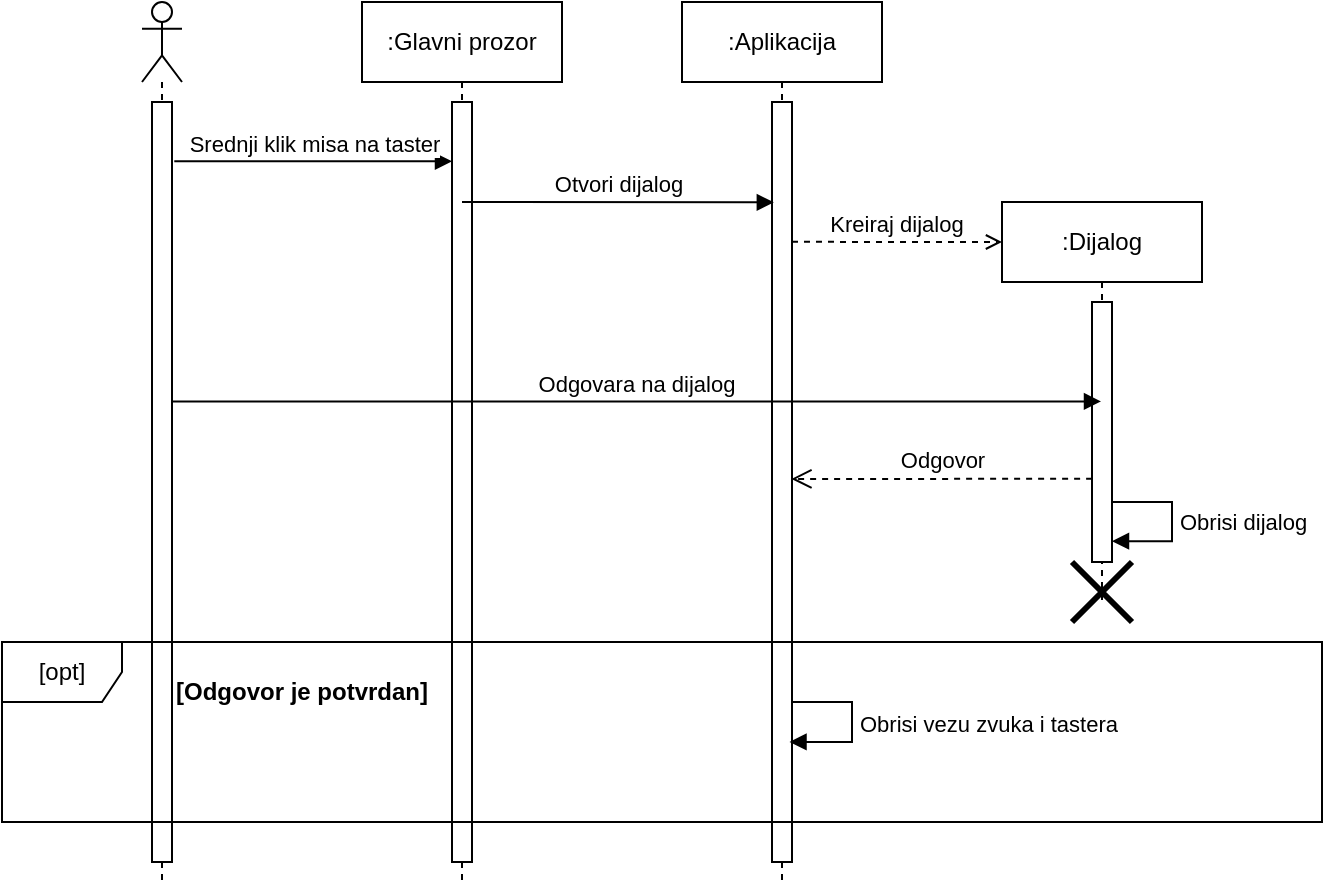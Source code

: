 <mxfile version="20.3.0" type="device"><diagram id="UhDTGvY9k5vbUuF43vKG" name="Page-1"><mxGraphModel dx="742" dy="474" grid="1" gridSize="10" guides="1" tooltips="1" connect="1" arrows="1" fold="1" page="1" pageScale="1" pageWidth="850" pageHeight="1100" math="0" shadow="0"><root><mxCell id="0"/><mxCell id="1" parent="0"/><mxCell id="UJ9157Xs0ou-ifSChH3n-2" value="" style="shape=umlLifeline;participant=umlActor;perimeter=lifelinePerimeter;whiteSpace=wrap;html=1;container=1;collapsible=0;recursiveResize=0;verticalAlign=top;spacingTop=36;outlineConnect=0;" parent="1" vertex="1"><mxGeometry x="90" y="40" width="20" height="440" as="geometry"/></mxCell><mxCell id="UJ9157Xs0ou-ifSChH3n-5" value="" style="html=1;points=[];perimeter=orthogonalPerimeter;" parent="UJ9157Xs0ou-ifSChH3n-2" vertex="1"><mxGeometry x="5" y="50" width="10" height="380" as="geometry"/></mxCell><mxCell id="UJ9157Xs0ou-ifSChH3n-3" value="&lt;div&gt;:Glavni prozor&lt;/div&gt;" style="shape=umlLifeline;perimeter=lifelinePerimeter;whiteSpace=wrap;html=1;container=1;collapsible=0;recursiveResize=0;outlineConnect=0;" parent="1" vertex="1"><mxGeometry x="200" y="40" width="100" height="440" as="geometry"/></mxCell><mxCell id="UJ9157Xs0ou-ifSChH3n-8" value="" style="html=1;points=[];perimeter=orthogonalPerimeter;" parent="UJ9157Xs0ou-ifSChH3n-3" vertex="1"><mxGeometry x="45" y="50" width="10" height="380" as="geometry"/></mxCell><mxCell id="UJ9157Xs0ou-ifSChH3n-4" value="&lt;div&gt;:Aplikacija&lt;/div&gt;" style="shape=umlLifeline;perimeter=lifelinePerimeter;whiteSpace=wrap;html=1;container=1;collapsible=0;recursiveResize=0;outlineConnect=0;" parent="1" vertex="1"><mxGeometry x="360" y="40" width="100" height="440" as="geometry"/></mxCell><mxCell id="UJ9157Xs0ou-ifSChH3n-9" value="" style="html=1;points=[];perimeter=orthogonalPerimeter;" parent="UJ9157Xs0ou-ifSChH3n-4" vertex="1"><mxGeometry x="45" y="50" width="10" height="380" as="geometry"/></mxCell><mxCell id="UJ9157Xs0ou-ifSChH3n-30" value="&lt;div&gt;Obrisi vezu zvuka i tastera&lt;/div&gt;" style="edgeStyle=orthogonalEdgeStyle;html=1;align=left;spacingLeft=2;endArrow=block;rounded=0;entryX=0.876;entryY=0.842;entryDx=0;entryDy=0;entryPerimeter=0;" parent="UJ9157Xs0ou-ifSChH3n-4" target="UJ9157Xs0ou-ifSChH3n-9" edge="1"><mxGeometry relative="1" as="geometry"><mxPoint x="55" y="350" as="sourcePoint"/><Array as="points"><mxPoint x="85" y="350"/><mxPoint x="85" y="370"/></Array><mxPoint x="60" y="370" as="targetPoint"/></mxGeometry></mxCell><mxCell id="UJ9157Xs0ou-ifSChH3n-7" value="Srednji klik misa na taster" style="html=1;verticalAlign=bottom;endArrow=block;rounded=0;exitX=1.114;exitY=0.078;exitDx=0;exitDy=0;exitPerimeter=0;" parent="1" source="UJ9157Xs0ou-ifSChH3n-5" target="UJ9157Xs0ou-ifSChH3n-8" edge="1"><mxGeometry width="80" relative="1" as="geometry"><mxPoint x="70" y="120" as="sourcePoint"/><mxPoint x="150" y="120" as="targetPoint"/></mxGeometry></mxCell><mxCell id="UJ9157Xs0ou-ifSChH3n-10" value="&lt;div&gt;Otvori dijalog&lt;br&gt;&lt;/div&gt;" style="html=1;verticalAlign=bottom;endArrow=block;rounded=0;entryX=0.092;entryY=0.132;entryDx=0;entryDy=0;entryPerimeter=0;" parent="1" target="UJ9157Xs0ou-ifSChH3n-9" edge="1"><mxGeometry width="80" relative="1" as="geometry"><mxPoint x="250" y="140" as="sourcePoint"/><mxPoint x="400" y="140" as="targetPoint"/></mxGeometry></mxCell><mxCell id="UJ9157Xs0ou-ifSChH3n-11" value="&lt;div&gt;:Dijalog&lt;/div&gt;" style="shape=umlLifeline;perimeter=lifelinePerimeter;whiteSpace=wrap;html=1;container=1;collapsible=0;recursiveResize=0;outlineConnect=0;" parent="1" vertex="1"><mxGeometry x="520" y="140" width="100" height="200" as="geometry"/></mxCell><mxCell id="UJ9157Xs0ou-ifSChH3n-12" value="" style="html=1;points=[];perimeter=orthogonalPerimeter;" parent="UJ9157Xs0ou-ifSChH3n-11" vertex="1"><mxGeometry x="45" y="50" width="10" height="130" as="geometry"/></mxCell><mxCell id="UJ9157Xs0ou-ifSChH3n-19" value="" style="shape=umlDestroy;whiteSpace=wrap;html=1;strokeWidth=3;" parent="UJ9157Xs0ou-ifSChH3n-11" vertex="1"><mxGeometry x="35" y="180" width="30" height="30" as="geometry"/></mxCell><mxCell id="UJ9157Xs0ou-ifSChH3n-24" value="&lt;div&gt;Obrisi dijalog&lt;/div&gt;" style="edgeStyle=orthogonalEdgeStyle;html=1;align=left;spacingLeft=2;endArrow=block;rounded=0;entryX=1;entryY=0.92;entryDx=0;entryDy=0;entryPerimeter=0;" parent="UJ9157Xs0ou-ifSChH3n-11" target="UJ9157Xs0ou-ifSChH3n-12" edge="1"><mxGeometry relative="1" as="geometry"><mxPoint x="55" y="150" as="sourcePoint"/><Array as="points"><mxPoint x="85" y="150"/><mxPoint x="85" y="170"/></Array><mxPoint x="60" y="170" as="targetPoint"/></mxGeometry></mxCell><mxCell id="UJ9157Xs0ou-ifSChH3n-13" value="&lt;div&gt;Kreiraj dijalog&lt;br&gt;&lt;/div&gt;" style="html=1;verticalAlign=bottom;endArrow=open;rounded=0;exitX=1;exitY=0.184;exitDx=0;exitDy=0;exitPerimeter=0;dashed=1;endFill=0;entryX=0;entryY=0.1;entryDx=0;entryDy=0;entryPerimeter=0;" parent="1" source="UJ9157Xs0ou-ifSChH3n-9" target="UJ9157Xs0ou-ifSChH3n-11" edge="1"><mxGeometry width="80" relative="1" as="geometry"><mxPoint x="420" y="160" as="sourcePoint"/><mxPoint x="520" y="160" as="targetPoint"/></mxGeometry></mxCell><mxCell id="UJ9157Xs0ou-ifSChH3n-14" value="Odgovara na dijalog" style="html=1;verticalAlign=bottom;endArrow=block;rounded=0;exitX=1.027;exitY=0.394;exitDx=0;exitDy=0;exitPerimeter=0;" parent="1" source="UJ9157Xs0ou-ifSChH3n-5" target="UJ9157Xs0ou-ifSChH3n-11" edge="1"><mxGeometry width="80" relative="1" as="geometry"><mxPoint x="110" y="240" as="sourcePoint"/><mxPoint x="500" y="240" as="targetPoint"/></mxGeometry></mxCell><mxCell id="UJ9157Xs0ou-ifSChH3n-18" value="Odgovor" style="html=1;verticalAlign=bottom;endArrow=open;dashed=1;endSize=8;rounded=0;entryX=0.971;entryY=0.496;entryDx=0;entryDy=0;entryPerimeter=0;exitX=0.006;exitY=0.68;exitDx=0;exitDy=0;exitPerimeter=0;" parent="1" source="UJ9157Xs0ou-ifSChH3n-12" target="UJ9157Xs0ou-ifSChH3n-9" edge="1"><mxGeometry relative="1" as="geometry"><mxPoint x="520" y="260" as="sourcePoint"/><mxPoint x="440" y="260" as="targetPoint"/></mxGeometry></mxCell><mxCell id="UJ9157Xs0ou-ifSChH3n-25" value="[opt]" style="shape=umlFrame;whiteSpace=wrap;html=1;" parent="1" vertex="1"><mxGeometry x="20" y="360" width="660" height="90" as="geometry"/></mxCell><mxCell id="UJ9157Xs0ou-ifSChH3n-31" value="[Odgovor je potvrdan]" style="text;html=1;strokeColor=none;fillColor=none;align=center;verticalAlign=middle;whiteSpace=wrap;rounded=0;fontStyle=1" parent="1" vertex="1"><mxGeometry x="100" y="370" width="140" height="30" as="geometry"/></mxCell></root></mxGraphModel></diagram></mxfile>